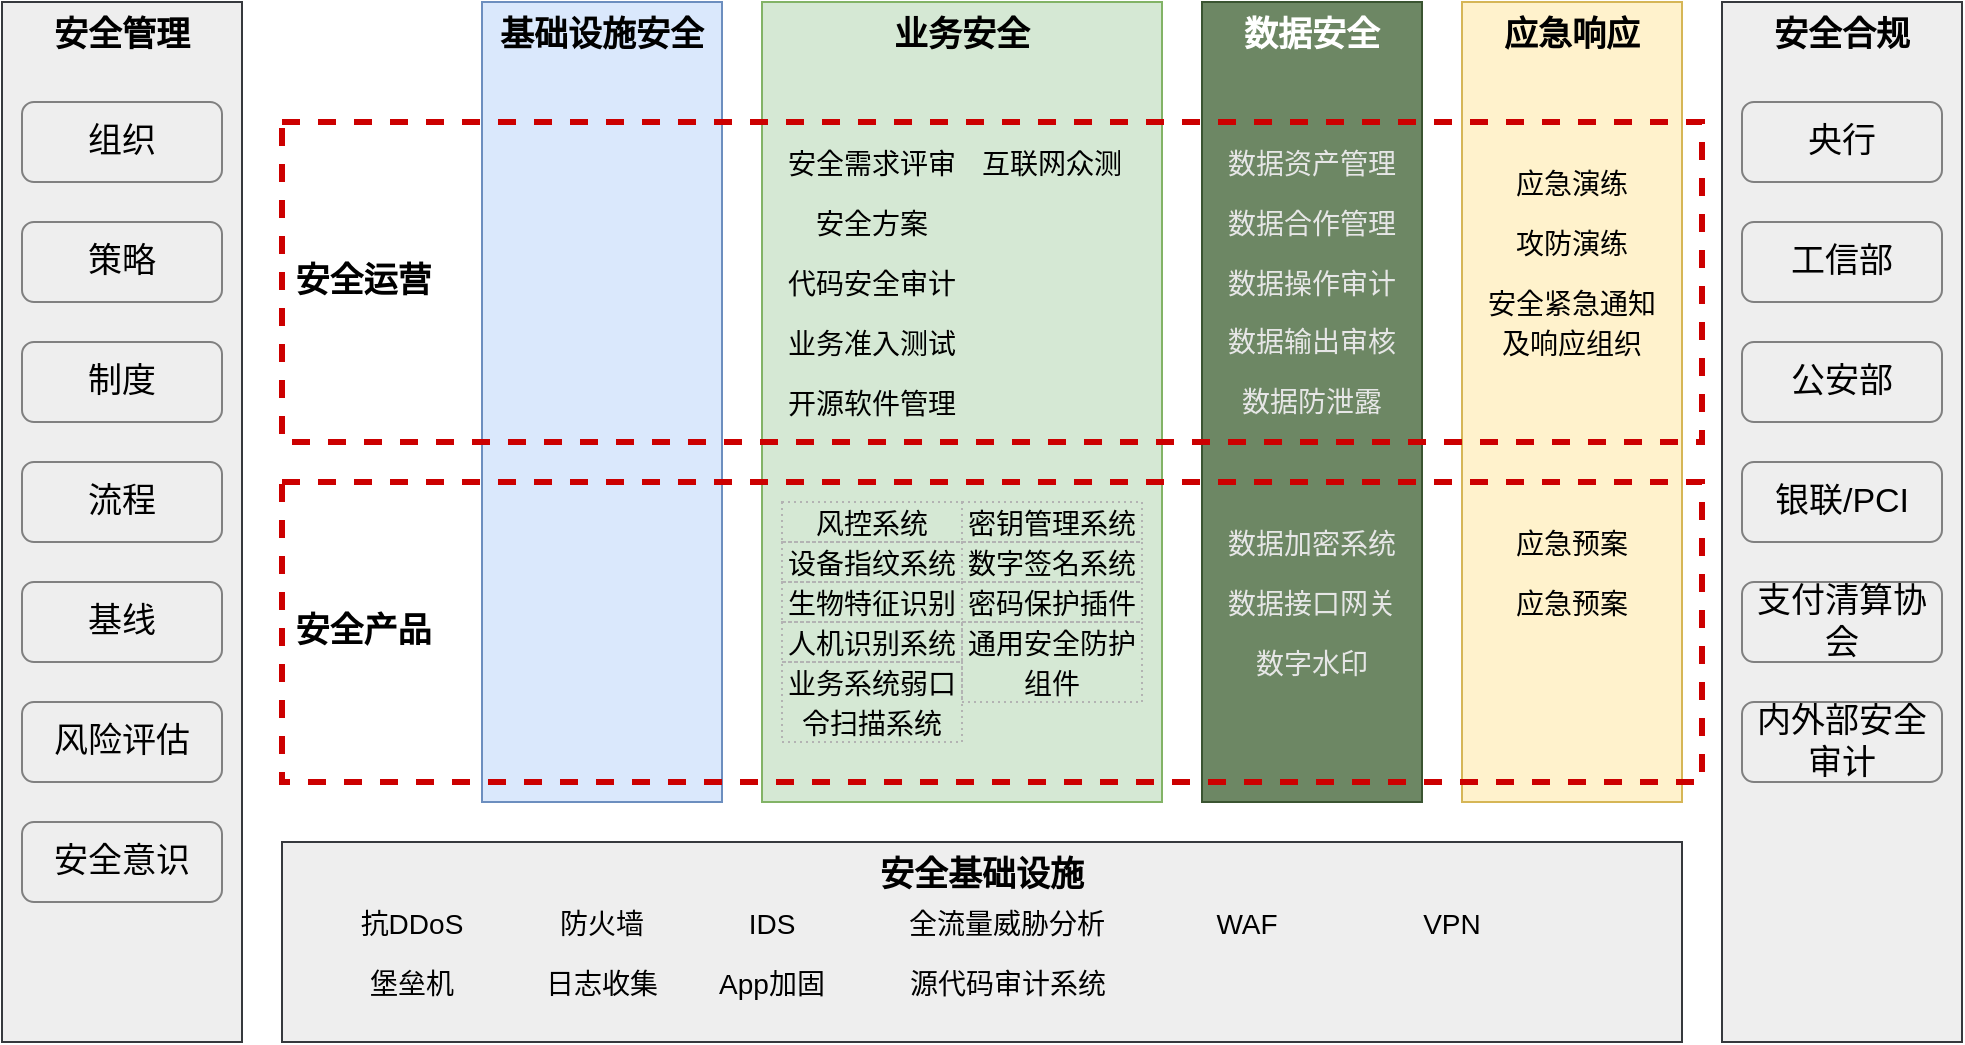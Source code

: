 <mxfile version="13.9.9" type="github">
  <diagram id="ONMBJDPt_NaG4KfXnIjE" name="Page-1">
    <mxGraphModel dx="1422" dy="794" grid="1" gridSize="10" guides="1" tooltips="1" connect="1" arrows="1" fold="1" page="1" pageScale="1" pageWidth="1654" pageHeight="2336" math="0" shadow="0">
      <root>
        <mxCell id="0" />
        <mxCell id="1" parent="0" />
        <mxCell id="Lal26h7ypOEPW8l7nXnO-2" value="安全合规" style="rounded=0;whiteSpace=wrap;html=1;align=center;labelPosition=center;verticalLabelPosition=middle;verticalAlign=top;fontStyle=1;fontSize=17;fillColor=#eeeeee;strokeColor=#36393d;" parent="1" vertex="1">
          <mxGeometry x="920" y="190" width="120" height="520" as="geometry" />
        </mxCell>
        <mxCell id="Lal26h7ypOEPW8l7nXnO-3" value="安全基础设施" style="rounded=0;whiteSpace=wrap;html=1;shadow=0;fontSize=17;fontStyle=1;verticalAlign=top;strokeColor=#36393d;fillColor=#eeeeee;glass=0;sketch=0;" parent="1" vertex="1">
          <mxGeometry x="200" y="610" width="700" height="100" as="geometry" />
        </mxCell>
        <mxCell id="vYC0BqCYndZEo6r7-3hz-1" value="&lt;font style=&quot;font-size: 14px&quot;&gt;人机识别系统&lt;/font&gt;" style="text;html=1;fillColor=none;align=center;verticalAlign=middle;whiteSpace=wrap;rounded=0;shadow=0;glass=0;labelBackgroundColor=none;sketch=0;fontSize=16;dashed=1;dashPattern=1 2;strokeColor=#B3B3B3;" vertex="1" parent="1">
          <mxGeometry x="460" y="510" width="90" height="20" as="geometry" />
        </mxCell>
        <mxCell id="vYC0BqCYndZEo6r7-3hz-3" value="&lt;font style=&quot;font-size: 14px&quot;&gt;人机识别系统&lt;/font&gt;" style="text;html=1;fillColor=none;align=center;verticalAlign=middle;whiteSpace=wrap;rounded=0;shadow=0;glass=0;labelBackgroundColor=none;sketch=0;fontSize=16;dashed=1;dashPattern=1 2;strokeColor=#B3B3B3;" vertex="1" parent="1">
          <mxGeometry x="460" y="510" width="90" height="20" as="geometry" />
        </mxCell>
        <mxCell id="vYC0BqCYndZEo6r7-3hz-5" value="&lt;font style=&quot;font-size: 14px&quot;&gt;人机识别系统&lt;/font&gt;" style="text;html=1;fillColor=none;align=center;verticalAlign=middle;whiteSpace=wrap;rounded=0;shadow=0;glass=0;labelBackgroundColor=none;sketch=0;fontSize=16;dashed=1;dashPattern=1 2;strokeColor=#B3B3B3;" vertex="1" parent="1">
          <mxGeometry x="460" y="510" width="90" height="20" as="geometry" />
        </mxCell>
        <mxCell id="vYC0BqCYndZEo6r7-3hz-6" value="&lt;font style=&quot;font-size: 14px&quot;&gt;人机识别系统&lt;/font&gt;" style="text;html=1;fillColor=none;align=center;verticalAlign=middle;whiteSpace=wrap;rounded=0;shadow=0;glass=0;labelBackgroundColor=none;sketch=0;fontSize=16;dashed=1;dashPattern=1 2;strokeColor=#B3B3B3;" vertex="1" parent="1">
          <mxGeometry x="460" y="510" width="90" height="20" as="geometry" />
        </mxCell>
        <mxCell id="Lal26h7ypOEPW8l7nXnO-63" value="vertical rectangle" parent="0" />
        <mxCell id="Lal26h7ypOEPW8l7nXnO-1" value="安全管理" style="rounded=0;whiteSpace=wrap;html=1;fontSize=17;fontStyle=1;verticalAlign=top;fillColor=#eeeeee;strokeColor=#36393d;" parent="Lal26h7ypOEPW8l7nXnO-63" vertex="1">
          <mxGeometry x="60" y="190" width="120" height="520" as="geometry" />
        </mxCell>
        <mxCell id="Lal26h7ypOEPW8l7nXnO-7" value="基础设施安全" style="rounded=0;whiteSpace=wrap;html=1;fontSize=17;fontStyle=1;verticalAlign=top;fillColor=#dae8fc;strokeColor=#6c8ebf;glass=0;shadow=0;sketch=0;" parent="Lal26h7ypOEPW8l7nXnO-63" vertex="1">
          <mxGeometry x="300" y="190" width="120" height="400" as="geometry" />
        </mxCell>
        <mxCell id="Lal26h7ypOEPW8l7nXnO-6" value="业务安全" style="rounded=0;whiteSpace=wrap;html=1;fontSize=17;fontStyle=1;verticalAlign=top;fillColor=#d5e8d4;strokeColor=#82b366;" parent="Lal26h7ypOEPW8l7nXnO-63" vertex="1">
          <mxGeometry x="440" y="190" width="200" height="400" as="geometry" />
        </mxCell>
        <mxCell id="Lal26h7ypOEPW8l7nXnO-8" value="数据安全" style="rounded=0;whiteSpace=wrap;html=1;fontSize=17;fontStyle=1;verticalAlign=top;fillColor=#6d8764;strokeColor=#3A5431;fontColor=#ffffff;" parent="Lal26h7ypOEPW8l7nXnO-63" vertex="1">
          <mxGeometry x="660" y="190" width="110" height="400" as="geometry" />
        </mxCell>
        <mxCell id="Lal26h7ypOEPW8l7nXnO-60" value="应急响应" style="rounded=0;whiteSpace=wrap;html=1;fontSize=17;fontStyle=1;verticalAlign=top;strokeColor=#d6b656;fillColor=#fff2cc;" parent="Lal26h7ypOEPW8l7nXnO-63" vertex="1">
          <mxGeometry x="790" y="190" width="110" height="400" as="geometry" />
        </mxCell>
        <mxCell id="Lal26h7ypOEPW8l7nXnO-64" value="horizontal rectangle" parent="0" />
        <mxCell id="Lal26h7ypOEPW8l7nXnO-5" value="&amp;nbsp;安全运营" style="rounded=0;whiteSpace=wrap;html=1;fontSize=17;fontStyle=1;verticalAlign=middle;align=left;dashed=1;strokeWidth=3;labelBackgroundColor=none;fillColor=none;strokeColor=#CC0000;" parent="Lal26h7ypOEPW8l7nXnO-64" vertex="1">
          <mxGeometry x="200" y="250" width="710" height="160" as="geometry" />
        </mxCell>
        <mxCell id="Lal26h7ypOEPW8l7nXnO-4" value="&amp;nbsp;安全产品" style="rounded=0;whiteSpace=wrap;html=1;fontSize=17;fontStyle=1;verticalAlign=middle;align=left;dashed=1;strokeColor=#CC0000;strokeWidth=3;fillColor=none;" parent="Lal26h7ypOEPW8l7nXnO-64" vertex="1">
          <mxGeometry x="200" y="430" width="710" height="150" as="geometry" />
        </mxCell>
        <mxCell id="Lal26h7ypOEPW8l7nXnO-65" value="texts" parent="0" />
        <mxCell id="Lal26h7ypOEPW8l7nXnO-10" value="组织" style="rounded=1;whiteSpace=wrap;html=1;shadow=0;glass=0;labelBackgroundColor=none;sketch=0;strokeWidth=1;fillColor=none;gradientColor=none;fontSize=17;align=center;strokeColor=#808080;" parent="Lal26h7ypOEPW8l7nXnO-65" vertex="1">
          <mxGeometry x="70" y="240" width="100" height="40" as="geometry" />
        </mxCell>
        <mxCell id="Lal26h7ypOEPW8l7nXnO-11" value="策略" style="rounded=1;whiteSpace=wrap;html=1;shadow=0;glass=0;labelBackgroundColor=none;sketch=0;strokeWidth=1;fillColor=none;gradientColor=none;fontSize=17;align=center;strokeColor=#808080;" parent="Lal26h7ypOEPW8l7nXnO-65" vertex="1">
          <mxGeometry x="70" y="300" width="100" height="40" as="geometry" />
        </mxCell>
        <mxCell id="Lal26h7ypOEPW8l7nXnO-12" value="制度" style="rounded=1;whiteSpace=wrap;html=1;shadow=0;glass=0;labelBackgroundColor=none;sketch=0;strokeWidth=1;fillColor=none;gradientColor=none;fontSize=17;align=center;strokeColor=#808080;" parent="Lal26h7ypOEPW8l7nXnO-65" vertex="1">
          <mxGeometry x="70" y="360" width="100" height="40" as="geometry" />
        </mxCell>
        <mxCell id="Lal26h7ypOEPW8l7nXnO-13" value="流程" style="rounded=1;whiteSpace=wrap;html=1;shadow=0;glass=0;labelBackgroundColor=none;sketch=0;strokeWidth=1;fillColor=none;gradientColor=none;fontSize=17;align=center;strokeColor=#808080;" parent="Lal26h7ypOEPW8l7nXnO-65" vertex="1">
          <mxGeometry x="70" y="420" width="100" height="40" as="geometry" />
        </mxCell>
        <mxCell id="Lal26h7ypOEPW8l7nXnO-14" value="基线" style="rounded=1;whiteSpace=wrap;html=1;shadow=0;glass=0;labelBackgroundColor=none;sketch=0;strokeWidth=1;fillColor=none;gradientColor=none;fontSize=17;align=center;strokeColor=#808080;" parent="Lal26h7ypOEPW8l7nXnO-65" vertex="1">
          <mxGeometry x="70" y="480" width="100" height="40" as="geometry" />
        </mxCell>
        <mxCell id="Lal26h7ypOEPW8l7nXnO-15" value="风险评估" style="rounded=1;whiteSpace=wrap;html=1;shadow=0;glass=0;labelBackgroundColor=none;sketch=0;strokeWidth=1;fillColor=none;gradientColor=none;fontSize=17;align=center;strokeColor=#808080;" parent="Lal26h7ypOEPW8l7nXnO-65" vertex="1">
          <mxGeometry x="70" y="540" width="100" height="40" as="geometry" />
        </mxCell>
        <mxCell id="Lal26h7ypOEPW8l7nXnO-16" value="安全意识" style="rounded=1;whiteSpace=wrap;html=1;shadow=0;glass=0;labelBackgroundColor=none;sketch=0;strokeWidth=1;fillColor=none;gradientColor=none;fontSize=17;align=center;strokeColor=#808080;" parent="Lal26h7ypOEPW8l7nXnO-65" vertex="1">
          <mxGeometry x="70" y="600" width="100" height="40" as="geometry" />
        </mxCell>
        <mxCell id="Lal26h7ypOEPW8l7nXnO-41" value="&lt;font style=&quot;font-size: 14px&quot;&gt;安全需求评审&lt;/font&gt;" style="text;html=1;strokeColor=none;fillColor=none;align=center;verticalAlign=middle;whiteSpace=wrap;rounded=0;shadow=0;glass=0;labelBackgroundColor=none;sketch=0;fontSize=16;" parent="Lal26h7ypOEPW8l7nXnO-65" vertex="1">
          <mxGeometry x="450" y="260" width="90" height="20" as="geometry" />
        </mxCell>
        <mxCell id="Lal26h7ypOEPW8l7nXnO-45" value="&lt;font style=&quot;font-size: 14px&quot;&gt;互联网众测&lt;/font&gt;" style="text;html=1;strokeColor=none;fillColor=none;align=center;verticalAlign=middle;whiteSpace=wrap;rounded=0;shadow=0;glass=0;labelBackgroundColor=none;sketch=0;fontSize=16;" parent="Lal26h7ypOEPW8l7nXnO-65" vertex="1">
          <mxGeometry x="540" y="260" width="90" height="20" as="geometry" />
        </mxCell>
        <mxCell id="Lal26h7ypOEPW8l7nXnO-54" value="&lt;font style=&quot;font-size: 14px&quot;&gt;安全方案&lt;/font&gt;" style="text;html=1;strokeColor=none;fillColor=none;align=center;verticalAlign=middle;whiteSpace=wrap;rounded=0;shadow=0;glass=0;labelBackgroundColor=none;sketch=0;fontSize=16;" parent="Lal26h7ypOEPW8l7nXnO-65" vertex="1">
          <mxGeometry x="450" y="290" width="90" height="20" as="geometry" />
        </mxCell>
        <mxCell id="Lal26h7ypOEPW8l7nXnO-42" value="&lt;font style=&quot;font-size: 14px&quot;&gt;代码安全审计&lt;/font&gt;" style="text;html=1;strokeColor=none;fillColor=none;align=center;verticalAlign=middle;whiteSpace=wrap;rounded=0;shadow=0;glass=0;labelBackgroundColor=none;sketch=0;fontSize=16;" parent="Lal26h7ypOEPW8l7nXnO-65" vertex="1">
          <mxGeometry x="450" y="320" width="90" height="20" as="geometry" />
        </mxCell>
        <mxCell id="Lal26h7ypOEPW8l7nXnO-43" value="&lt;font style=&quot;font-size: 14px&quot;&gt;业务准入测试&lt;/font&gt;" style="text;html=1;strokeColor=none;fillColor=none;align=center;verticalAlign=middle;whiteSpace=wrap;rounded=0;shadow=0;glass=0;labelBackgroundColor=none;sketch=0;fontSize=16;" parent="Lal26h7ypOEPW8l7nXnO-65" vertex="1">
          <mxGeometry x="450" y="350" width="90" height="20" as="geometry" />
        </mxCell>
        <mxCell id="Lal26h7ypOEPW8l7nXnO-44" value="&lt;font style=&quot;font-size: 14px&quot;&gt;开源软件管理&lt;/font&gt;" style="text;html=1;strokeColor=none;fillColor=none;align=center;verticalAlign=middle;whiteSpace=wrap;rounded=0;shadow=0;glass=0;labelBackgroundColor=none;sketch=0;fontSize=16;" parent="Lal26h7ypOEPW8l7nXnO-65" vertex="1">
          <mxGeometry x="450" y="380" width="90" height="20" as="geometry" />
        </mxCell>
        <mxCell id="Lal26h7ypOEPW8l7nXnO-32" value="&lt;font style=&quot;font-size: 14px&quot;&gt;风控系统&lt;/font&gt;" style="text;html=1;strokeColor=#B3B3B3;fillColor=none;align=center;verticalAlign=middle;whiteSpace=wrap;rounded=0;shadow=0;glass=0;labelBackgroundColor=none;sketch=0;fontSize=16;dashed=1;dashPattern=1 2;" parent="Lal26h7ypOEPW8l7nXnO-65" vertex="1">
          <mxGeometry x="450" y="440" width="90" height="20" as="geometry" />
        </mxCell>
        <mxCell id="Lal26h7ypOEPW8l7nXnO-37" value="&lt;font style=&quot;font-size: 14px&quot;&gt;密钥管理系统&lt;/font&gt;" style="text;html=1;strokeColor=#B3B3B3;fillColor=none;align=center;verticalAlign=middle;whiteSpace=wrap;rounded=0;shadow=0;glass=0;labelBackgroundColor=none;sketch=0;fontSize=16;dashed=1;dashPattern=1 2;" parent="Lal26h7ypOEPW8l7nXnO-65" vertex="1">
          <mxGeometry x="540" y="440" width="90" height="20" as="geometry" />
        </mxCell>
        <mxCell id="Lal26h7ypOEPW8l7nXnO-38" value="&lt;font style=&quot;font-size: 14px&quot;&gt;数字签名系统&lt;/font&gt;" style="text;html=1;strokeColor=#B3B3B3;fillColor=none;align=center;verticalAlign=middle;whiteSpace=wrap;rounded=0;shadow=0;glass=0;labelBackgroundColor=none;sketch=0;fontSize=16;dashed=1;dashPattern=1 2;" parent="Lal26h7ypOEPW8l7nXnO-65" vertex="1">
          <mxGeometry x="540" y="460" width="90" height="20" as="geometry" />
        </mxCell>
        <mxCell id="Lal26h7ypOEPW8l7nXnO-52" value="&lt;font style=&quot;font-size: 14px&quot;&gt;密码保护插件&lt;/font&gt;" style="text;html=1;strokeColor=#B3B3B3;fillColor=none;align=center;verticalAlign=middle;whiteSpace=wrap;rounded=0;shadow=0;glass=0;labelBackgroundColor=none;sketch=0;fontSize=16;dashed=1;dashPattern=1 2;" parent="Lal26h7ypOEPW8l7nXnO-65" vertex="1">
          <mxGeometry x="540" y="480" width="90" height="20" as="geometry" />
        </mxCell>
        <mxCell id="Lal26h7ypOEPW8l7nXnO-59" value="&lt;span style=&quot;font-size: 14px&quot;&gt;通用安全防护组件&lt;/span&gt;" style="text;html=1;fillColor=none;align=center;verticalAlign=middle;whiteSpace=wrap;rounded=0;shadow=0;glass=0;labelBackgroundColor=none;sketch=0;fontSize=16;dashed=1;dashPattern=1 2;strokeColor=#B3B3B3;" parent="Lal26h7ypOEPW8l7nXnO-65" vertex="1">
          <mxGeometry x="540" y="500" width="90" height="40" as="geometry" />
        </mxCell>
        <mxCell id="Lal26h7ypOEPW8l7nXnO-35" value="&lt;font style=&quot;font-size: 14px&quot;&gt;人机识别系统&lt;/font&gt;" style="text;html=1;fillColor=none;align=center;verticalAlign=middle;whiteSpace=wrap;rounded=0;shadow=0;glass=0;labelBackgroundColor=none;sketch=0;fontSize=16;dashed=1;dashPattern=1 2;strokeColor=#B3B3B3;" parent="Lal26h7ypOEPW8l7nXnO-65" vertex="1">
          <mxGeometry x="450" y="500" width="90" height="20" as="geometry" />
        </mxCell>
        <mxCell id="Lal26h7ypOEPW8l7nXnO-34" value="&lt;font style=&quot;font-size: 14px&quot;&gt;生物特征识别&lt;/font&gt;" style="text;html=1;strokeColor=#B3B3B3;fillColor=none;align=center;verticalAlign=middle;whiteSpace=wrap;rounded=0;shadow=0;glass=0;labelBackgroundColor=none;sketch=0;fontSize=16;dashed=1;dashPattern=1 2;" parent="Lal26h7ypOEPW8l7nXnO-65" vertex="1">
          <mxGeometry x="450" y="480" width="90" height="20" as="geometry" />
        </mxCell>
        <mxCell id="Lal26h7ypOEPW8l7nXnO-33" value="&lt;font style=&quot;font-size: 14px&quot;&gt;设备指纹系统&lt;/font&gt;" style="text;html=1;strokeColor=#B3B3B3;fillColor=none;align=center;verticalAlign=middle;whiteSpace=wrap;rounded=0;shadow=0;glass=0;labelBackgroundColor=none;sketch=0;fontSize=16;dashed=1;dashPattern=1 2;" parent="Lal26h7ypOEPW8l7nXnO-65" vertex="1">
          <mxGeometry x="450" y="460" width="90" height="20" as="geometry" />
        </mxCell>
        <mxCell id="Lal26h7ypOEPW8l7nXnO-26" value="&lt;font style=&quot;font-size: 14px&quot;&gt;数据资产管理&lt;/font&gt;" style="text;html=1;strokeColor=none;fillColor=none;align=center;verticalAlign=middle;whiteSpace=wrap;rounded=0;shadow=0;glass=0;labelBackgroundColor=none;sketch=0;fontSize=16;fontColor=#E6E6E6;" parent="Lal26h7ypOEPW8l7nXnO-65" vertex="1">
          <mxGeometry x="670" y="260" width="90" height="20" as="geometry" />
        </mxCell>
        <mxCell id="Lal26h7ypOEPW8l7nXnO-27" value="&lt;font style=&quot;font-size: 14px&quot;&gt;数据合作管理&lt;/font&gt;" style="text;html=1;strokeColor=none;fillColor=none;align=center;verticalAlign=middle;whiteSpace=wrap;rounded=0;shadow=0;glass=0;labelBackgroundColor=none;sketch=0;fontSize=16;fontColor=#E6E6E6;" parent="Lal26h7ypOEPW8l7nXnO-65" vertex="1">
          <mxGeometry x="670" y="290" width="90" height="20" as="geometry" />
        </mxCell>
        <mxCell id="Lal26h7ypOEPW8l7nXnO-28" value="&lt;font style=&quot;font-size: 14px&quot;&gt;数据操作审计&lt;/font&gt;" style="text;html=1;strokeColor=none;fillColor=none;align=center;verticalAlign=middle;whiteSpace=wrap;rounded=0;shadow=0;glass=0;labelBackgroundColor=none;sketch=0;fontSize=16;fontColor=#E6E6E6;" parent="Lal26h7ypOEPW8l7nXnO-65" vertex="1">
          <mxGeometry x="670" y="320" width="90" height="20" as="geometry" />
        </mxCell>
        <mxCell id="Lal26h7ypOEPW8l7nXnO-31" value="数据输出审核" style="text;html=1;strokeColor=none;fillColor=none;align=center;verticalAlign=middle;whiteSpace=wrap;rounded=0;shadow=0;glass=0;labelBackgroundColor=none;sketch=0;fontSize=14;fontColor=#E6E6E6;" parent="Lal26h7ypOEPW8l7nXnO-65" vertex="1">
          <mxGeometry x="670" y="350" width="90" height="20" as="geometry" />
        </mxCell>
        <mxCell id="Lal26h7ypOEPW8l7nXnO-23" value="数据防泄露" style="text;html=1;strokeColor=none;fillColor=none;align=center;verticalAlign=middle;whiteSpace=wrap;rounded=0;shadow=0;glass=0;labelBackgroundColor=none;sketch=0;fontSize=14;fontColor=#E6E6E6;" parent="Lal26h7ypOEPW8l7nXnO-65" vertex="1">
          <mxGeometry x="670" y="380" width="90" height="20" as="geometry" />
        </mxCell>
        <mxCell id="Lal26h7ypOEPW8l7nXnO-24" value="&lt;font style=&quot;font-size: 14px&quot;&gt;数据加密系统&lt;/font&gt;" style="text;html=1;strokeColor=none;fillColor=none;align=center;verticalAlign=middle;whiteSpace=wrap;rounded=0;shadow=0;glass=0;labelBackgroundColor=none;sketch=0;fontSize=16;fontColor=#E6E6E6;" parent="Lal26h7ypOEPW8l7nXnO-65" vertex="1">
          <mxGeometry x="670" y="450" width="90" height="20" as="geometry" />
        </mxCell>
        <mxCell id="Lal26h7ypOEPW8l7nXnO-29" value="&lt;font style=&quot;font-size: 14px&quot;&gt;数据接口网关&lt;/font&gt;" style="text;html=1;strokeColor=none;fillColor=none;align=center;verticalAlign=middle;whiteSpace=wrap;rounded=0;shadow=0;glass=0;labelBackgroundColor=none;sketch=0;fontSize=16;fontColor=#E6E6E6;" parent="Lal26h7ypOEPW8l7nXnO-65" vertex="1">
          <mxGeometry x="670" y="480" width="90" height="20" as="geometry" />
        </mxCell>
        <mxCell id="Lal26h7ypOEPW8l7nXnO-40" value="&lt;font style=&quot;font-size: 14px&quot;&gt;数字水印&lt;/font&gt;" style="text;html=1;strokeColor=none;fillColor=none;align=center;verticalAlign=middle;whiteSpace=wrap;rounded=0;shadow=0;glass=0;labelBackgroundColor=none;sketch=0;fontSize=16;fontColor=#E6E6E6;" parent="Lal26h7ypOEPW8l7nXnO-65" vertex="1">
          <mxGeometry x="670" y="510" width="90" height="20" as="geometry" />
        </mxCell>
        <mxCell id="Lal26h7ypOEPW8l7nXnO-17" value="央行" style="rounded=1;whiteSpace=wrap;html=1;shadow=0;glass=0;labelBackgroundColor=none;sketch=0;strokeWidth=1;fillColor=none;gradientColor=none;fontSize=17;align=center;strokeColor=#808080;" parent="Lal26h7ypOEPW8l7nXnO-65" vertex="1">
          <mxGeometry x="930" y="240" width="100" height="40" as="geometry" />
        </mxCell>
        <mxCell id="Lal26h7ypOEPW8l7nXnO-19" value="工信部" style="rounded=1;whiteSpace=wrap;html=1;shadow=0;glass=0;labelBackgroundColor=none;sketch=0;strokeWidth=1;fillColor=none;gradientColor=none;fontSize=17;align=center;strokeColor=#808080;" parent="Lal26h7ypOEPW8l7nXnO-65" vertex="1">
          <mxGeometry x="930" y="300" width="100" height="40" as="geometry" />
        </mxCell>
        <mxCell id="Lal26h7ypOEPW8l7nXnO-18" value="公安部" style="rounded=1;whiteSpace=wrap;html=1;shadow=0;glass=0;labelBackgroundColor=none;sketch=0;strokeWidth=1;fillColor=none;gradientColor=none;fontSize=17;align=center;strokeColor=#808080;" parent="Lal26h7ypOEPW8l7nXnO-65" vertex="1">
          <mxGeometry x="930" y="360" width="100" height="40" as="geometry" />
        </mxCell>
        <mxCell id="Lal26h7ypOEPW8l7nXnO-20" value="银联/PCI" style="rounded=1;whiteSpace=wrap;html=1;shadow=0;glass=0;labelBackgroundColor=none;sketch=0;strokeWidth=1;fillColor=none;gradientColor=none;fontSize=17;align=center;strokeColor=#808080;" parent="Lal26h7ypOEPW8l7nXnO-65" vertex="1">
          <mxGeometry x="930" y="420" width="100" height="40" as="geometry" />
        </mxCell>
        <mxCell id="Lal26h7ypOEPW8l7nXnO-21" value="支付清算协会" style="rounded=1;whiteSpace=wrap;html=1;shadow=0;glass=0;labelBackgroundColor=none;sketch=0;strokeWidth=1;fillColor=none;gradientColor=none;fontSize=17;align=center;strokeColor=#808080;" parent="Lal26h7ypOEPW8l7nXnO-65" vertex="1">
          <mxGeometry x="930" y="480" width="100" height="40" as="geometry" />
        </mxCell>
        <mxCell id="Lal26h7ypOEPW8l7nXnO-22" value="内外部安全审计" style="rounded=1;whiteSpace=wrap;html=1;shadow=0;glass=0;labelBackgroundColor=none;sketch=0;strokeWidth=1;fillColor=none;gradientColor=none;fontSize=17;align=center;strokeColor=#808080;" parent="Lal26h7ypOEPW8l7nXnO-65" vertex="1">
          <mxGeometry x="930" y="540" width="100" height="40" as="geometry" />
        </mxCell>
        <mxCell id="Lal26h7ypOEPW8l7nXnO-46" value="&lt;font style=&quot;font-size: 14px&quot;&gt;抗DDoS&lt;/font&gt;" style="text;html=1;strokeColor=none;fillColor=none;align=center;verticalAlign=middle;whiteSpace=wrap;rounded=0;shadow=0;glass=0;labelBackgroundColor=none;sketch=0;fontSize=16;" parent="Lal26h7ypOEPW8l7nXnO-65" vertex="1">
          <mxGeometry x="220" y="640" width="90" height="20" as="geometry" />
        </mxCell>
        <mxCell id="Lal26h7ypOEPW8l7nXnO-61" value="&lt;span style=&quot;font-size: 14px&quot;&gt;堡垒机&lt;/span&gt;" style="text;html=1;strokeColor=none;fillColor=none;align=center;verticalAlign=middle;whiteSpace=wrap;rounded=0;shadow=0;glass=0;labelBackgroundColor=none;sketch=0;fontSize=16;" parent="Lal26h7ypOEPW8l7nXnO-65" vertex="1">
          <mxGeometry x="220" y="670" width="90" height="20" as="geometry" />
        </mxCell>
        <mxCell id="Lal26h7ypOEPW8l7nXnO-47" value="&lt;font style=&quot;font-size: 14px&quot;&gt;防火墙&lt;/font&gt;" style="text;html=1;strokeColor=none;fillColor=none;align=center;verticalAlign=middle;whiteSpace=wrap;rounded=0;shadow=0;glass=0;labelBackgroundColor=none;sketch=0;fontSize=16;" parent="Lal26h7ypOEPW8l7nXnO-65" vertex="1">
          <mxGeometry x="315" y="640" width="90" height="20" as="geometry" />
        </mxCell>
        <mxCell id="Lal26h7ypOEPW8l7nXnO-62" value="&lt;span style=&quot;font-size: 14px&quot;&gt;日志收集&lt;/span&gt;" style="text;html=1;strokeColor=none;fillColor=none;align=center;verticalAlign=middle;whiteSpace=wrap;rounded=0;shadow=0;glass=0;labelBackgroundColor=none;sketch=0;fontSize=16;" parent="Lal26h7ypOEPW8l7nXnO-65" vertex="1">
          <mxGeometry x="315" y="670" width="90" height="20" as="geometry" />
        </mxCell>
        <mxCell id="Lal26h7ypOEPW8l7nXnO-56" value="&lt;span style=&quot;font-size: 14px&quot;&gt;App加固&lt;/span&gt;" style="text;html=1;strokeColor=none;fillColor=none;align=center;verticalAlign=middle;whiteSpace=wrap;rounded=0;shadow=0;glass=0;labelBackgroundColor=none;sketch=0;fontSize=16;" parent="Lal26h7ypOEPW8l7nXnO-65" vertex="1">
          <mxGeometry x="400" y="670" width="90" height="20" as="geometry" />
        </mxCell>
        <mxCell id="Lal26h7ypOEPW8l7nXnO-48" value="&lt;font style=&quot;font-size: 14px&quot;&gt;IDS&lt;/font&gt;" style="text;html=1;strokeColor=none;fillColor=none;align=center;verticalAlign=middle;whiteSpace=wrap;rounded=0;shadow=0;glass=0;labelBackgroundColor=none;sketch=0;fontSize=16;" parent="Lal26h7ypOEPW8l7nXnO-65" vertex="1">
          <mxGeometry x="400" y="640" width="90" height="20" as="geometry" />
        </mxCell>
        <mxCell id="Lal26h7ypOEPW8l7nXnO-49" value="&lt;font style=&quot;font-size: 14px&quot;&gt;全流量威胁分析&lt;/font&gt;" style="text;html=1;strokeColor=none;fillColor=none;align=center;verticalAlign=middle;whiteSpace=wrap;rounded=0;shadow=0;glass=0;labelBackgroundColor=none;sketch=0;fontSize=16;" parent="Lal26h7ypOEPW8l7nXnO-65" vertex="1">
          <mxGeometry x="510" y="640" width="105" height="20" as="geometry" />
        </mxCell>
        <mxCell id="Lal26h7ypOEPW8l7nXnO-58" value="&lt;span style=&quot;font-size: 14px&quot;&gt;源代码审计系统&lt;/span&gt;" style="text;html=1;strokeColor=none;fillColor=none;align=center;verticalAlign=middle;whiteSpace=wrap;rounded=0;shadow=0;glass=0;labelBackgroundColor=none;sketch=0;fontSize=16;" parent="Lal26h7ypOEPW8l7nXnO-65" vertex="1">
          <mxGeometry x="512.5" y="670" width="100" height="20" as="geometry" />
        </mxCell>
        <mxCell id="Lal26h7ypOEPW8l7nXnO-50" value="&lt;font style=&quot;font-size: 14px&quot;&gt;WAF&lt;/font&gt;" style="text;html=1;strokeColor=none;fillColor=none;align=center;verticalAlign=middle;whiteSpace=wrap;rounded=0;shadow=0;glass=0;labelBackgroundColor=none;sketch=0;fontSize=16;" parent="Lal26h7ypOEPW8l7nXnO-65" vertex="1">
          <mxGeometry x="630" y="640" width="105" height="20" as="geometry" />
        </mxCell>
        <mxCell id="Lal26h7ypOEPW8l7nXnO-51" value="&lt;span style=&quot;font-size: 14px&quot;&gt;VPN&lt;/span&gt;" style="text;html=1;strokeColor=none;fillColor=none;align=center;verticalAlign=middle;whiteSpace=wrap;rounded=0;shadow=0;glass=0;labelBackgroundColor=none;sketch=0;fontSize=16;" parent="Lal26h7ypOEPW8l7nXnO-65" vertex="1">
          <mxGeometry x="740" y="640" width="90" height="20" as="geometry" />
        </mxCell>
        <mxCell id="Lal26h7ypOEPW8l7nXnO-66" value="&lt;font style=&quot;font-size: 14px&quot;&gt;应急预案&lt;/font&gt;" style="text;html=1;strokeColor=none;fillColor=none;align=center;verticalAlign=middle;whiteSpace=wrap;rounded=0;shadow=0;glass=0;labelBackgroundColor=none;sketch=0;fontSize=16;fontColor=#000000;" parent="Lal26h7ypOEPW8l7nXnO-65" vertex="1">
          <mxGeometry x="800" y="450" width="90" height="20" as="geometry" />
        </mxCell>
        <mxCell id="Lal26h7ypOEPW8l7nXnO-67" value="&lt;font style=&quot;font-size: 14px&quot;&gt;应急演练&lt;/font&gt;" style="text;html=1;strokeColor=none;fillColor=none;align=center;verticalAlign=middle;whiteSpace=wrap;rounded=0;shadow=0;glass=0;labelBackgroundColor=none;sketch=0;fontSize=16;fontColor=#000000;" parent="Lal26h7ypOEPW8l7nXnO-65" vertex="1">
          <mxGeometry x="800" y="270" width="90" height="20" as="geometry" />
        </mxCell>
        <mxCell id="Lal26h7ypOEPW8l7nXnO-68" value="&lt;font style=&quot;font-size: 14px&quot;&gt;攻防演练&lt;/font&gt;" style="text;html=1;strokeColor=none;fillColor=none;align=center;verticalAlign=middle;whiteSpace=wrap;rounded=0;shadow=0;glass=0;labelBackgroundColor=none;sketch=0;fontSize=16;fontColor=#000000;" parent="Lal26h7ypOEPW8l7nXnO-65" vertex="1">
          <mxGeometry x="800" y="300" width="90" height="20" as="geometry" />
        </mxCell>
        <mxCell id="Lal26h7ypOEPW8l7nXnO-69" value="&lt;font style=&quot;font-size: 14px&quot;&gt;应急预案&lt;/font&gt;" style="text;html=1;strokeColor=none;fillColor=none;align=center;verticalAlign=middle;whiteSpace=wrap;rounded=0;shadow=0;glass=0;labelBackgroundColor=none;sketch=0;fontSize=16;fontColor=#000000;" parent="Lal26h7ypOEPW8l7nXnO-65" vertex="1">
          <mxGeometry x="800" y="480" width="90" height="20" as="geometry" />
        </mxCell>
        <mxCell id="Lal26h7ypOEPW8l7nXnO-70" value="&lt;font style=&quot;font-size: 14px&quot;&gt;安全紧急通知及响应组织&lt;/font&gt;" style="text;html=1;strokeColor=none;fillColor=none;align=center;verticalAlign=middle;whiteSpace=wrap;rounded=0;shadow=0;glass=0;labelBackgroundColor=none;sketch=0;fontSize=16;fontColor=#000000;" parent="Lal26h7ypOEPW8l7nXnO-65" vertex="1">
          <mxGeometry x="800" y="340" width="90" height="20" as="geometry" />
        </mxCell>
        <mxCell id="vYC0BqCYndZEo6r7-3hz-7" value="&lt;span style=&quot;font-size: 14px&quot;&gt;业务系统弱口令扫描系统&lt;/span&gt;" style="text;html=1;fillColor=none;align=center;verticalAlign=middle;whiteSpace=wrap;rounded=0;shadow=0;glass=0;labelBackgroundColor=none;sketch=0;fontSize=16;dashed=1;dashPattern=1 2;strokeColor=#B3B3B3;" vertex="1" parent="Lal26h7ypOEPW8l7nXnO-65">
          <mxGeometry x="450" y="520" width="90" height="40" as="geometry" />
        </mxCell>
      </root>
    </mxGraphModel>
  </diagram>
</mxfile>
